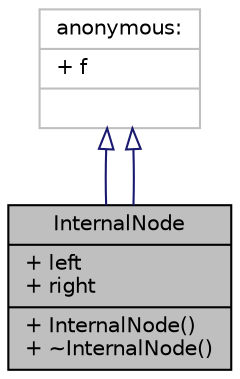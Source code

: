 digraph "InternalNode"
{
 // INTERACTIVE_SVG=YES
  bgcolor="transparent";
  edge [fontname="Helvetica",fontsize="10",labelfontname="Helvetica",labelfontsize="10"];
  node [fontname="Helvetica",fontsize="10",shape=record];
  Node0 [label="{InternalNode\n|+ left\l+ right\l|+ InternalNode()\l+ ~InternalNode()\l}",height=0.2,width=0.4,color="black", fillcolor="grey75", style="filled", fontcolor="black"];
  Node1 -> Node0 [dir="back",color="midnightblue",fontsize="10",style="solid",arrowtail="onormal",fontname="Helvetica"];
  Node1 [label="{anonymous:\n|+ f\l|}",height=0.2,width=0.4,color="grey75"];
  Node1 -> Node0 [dir="back",color="midnightblue",fontsize="10",style="solid",arrowtail="onormal",fontname="Helvetica"];
}
